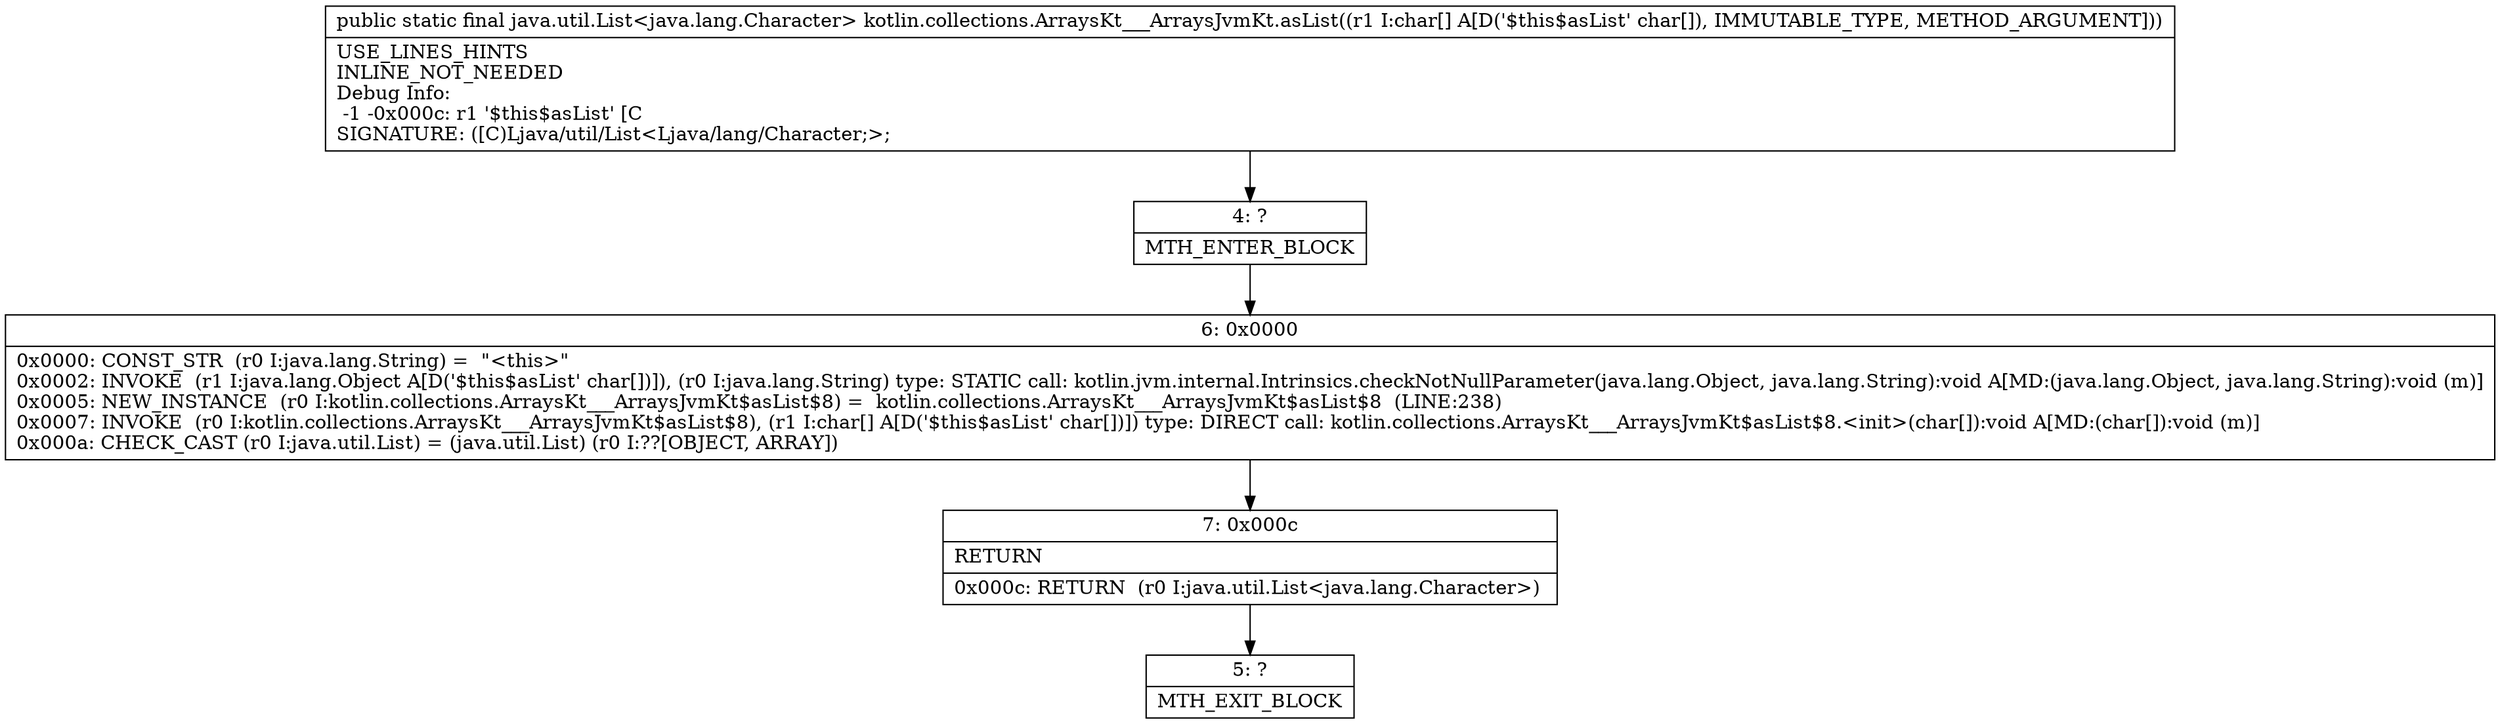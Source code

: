 digraph "CFG forkotlin.collections.ArraysKt___ArraysJvmKt.asList([C)Ljava\/util\/List;" {
Node_4 [shape=record,label="{4\:\ ?|MTH_ENTER_BLOCK\l}"];
Node_6 [shape=record,label="{6\:\ 0x0000|0x0000: CONST_STR  (r0 I:java.lang.String) =  \"\<this\>\" \l0x0002: INVOKE  (r1 I:java.lang.Object A[D('$this$asList' char[])]), (r0 I:java.lang.String) type: STATIC call: kotlin.jvm.internal.Intrinsics.checkNotNullParameter(java.lang.Object, java.lang.String):void A[MD:(java.lang.Object, java.lang.String):void (m)]\l0x0005: NEW_INSTANCE  (r0 I:kotlin.collections.ArraysKt___ArraysJvmKt$asList$8) =  kotlin.collections.ArraysKt___ArraysJvmKt$asList$8  (LINE:238)\l0x0007: INVOKE  (r0 I:kotlin.collections.ArraysKt___ArraysJvmKt$asList$8), (r1 I:char[] A[D('$this$asList' char[])]) type: DIRECT call: kotlin.collections.ArraysKt___ArraysJvmKt$asList$8.\<init\>(char[]):void A[MD:(char[]):void (m)]\l0x000a: CHECK_CAST (r0 I:java.util.List) = (java.util.List) (r0 I:??[OBJECT, ARRAY]) \l}"];
Node_7 [shape=record,label="{7\:\ 0x000c|RETURN\l|0x000c: RETURN  (r0 I:java.util.List\<java.lang.Character\>) \l}"];
Node_5 [shape=record,label="{5\:\ ?|MTH_EXIT_BLOCK\l}"];
MethodNode[shape=record,label="{public static final java.util.List\<java.lang.Character\> kotlin.collections.ArraysKt___ArraysJvmKt.asList((r1 I:char[] A[D('$this$asList' char[]), IMMUTABLE_TYPE, METHOD_ARGUMENT]))  | USE_LINES_HINTS\lINLINE_NOT_NEEDED\lDebug Info:\l  \-1 \-0x000c: r1 '$this$asList' [C\lSIGNATURE: ([C)Ljava\/util\/List\<Ljava\/lang\/Character;\>;\l}"];
MethodNode -> Node_4;Node_4 -> Node_6;
Node_6 -> Node_7;
Node_7 -> Node_5;
}


